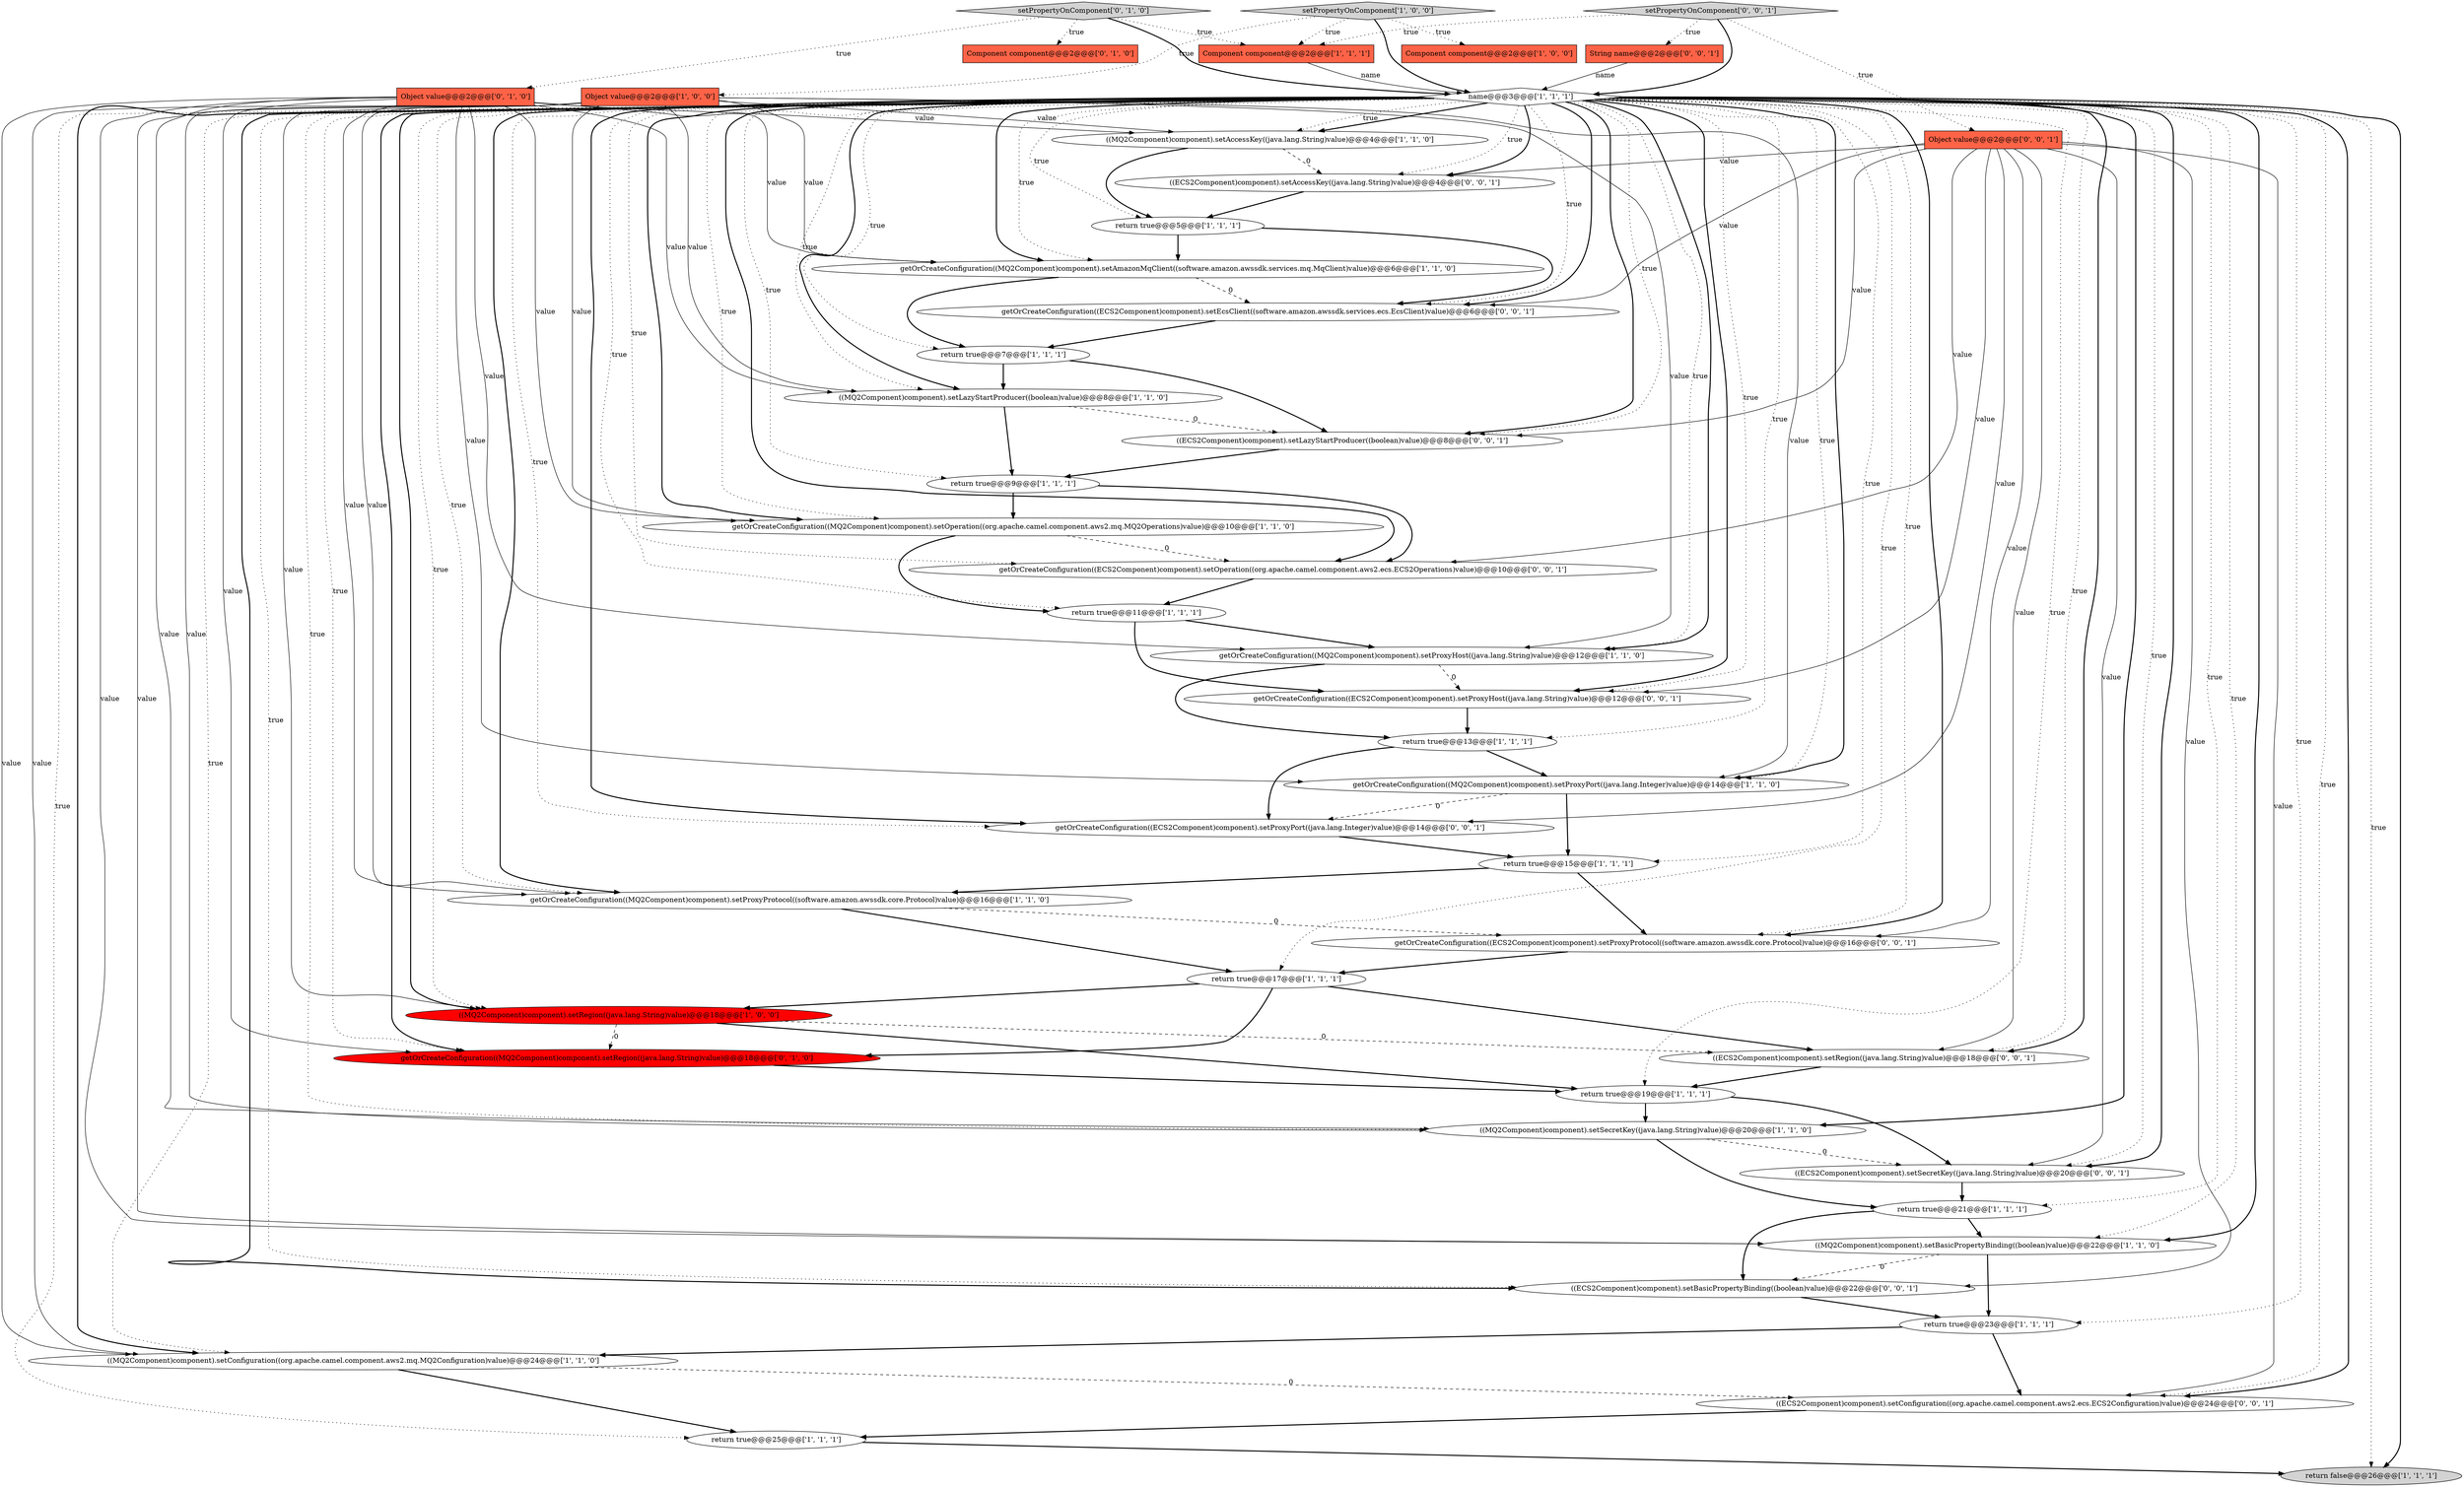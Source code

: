digraph {
4 [style = filled, label = "return true@@@17@@@['1', '1', '1']", fillcolor = white, shape = ellipse image = "AAA0AAABBB1BBB"];
11 [style = filled, label = "((MQ2Component)component).setSecretKey((java.lang.String)value)@@@20@@@['1', '1', '0']", fillcolor = white, shape = ellipse image = "AAA0AAABBB1BBB"];
22 [style = filled, label = "setPropertyOnComponent['1', '0', '0']", fillcolor = lightgray, shape = diamond image = "AAA0AAABBB1BBB"];
13 [style = filled, label = "((MQ2Component)component).setRegion((java.lang.String)value)@@@18@@@['1', '0', '0']", fillcolor = red, shape = ellipse image = "AAA1AAABBB1BBB"];
42 [style = filled, label = "getOrCreateConfiguration((ECS2Component)component).setProxyProtocol((software.amazon.awssdk.core.Protocol)value)@@@16@@@['0', '0', '1']", fillcolor = white, shape = ellipse image = "AAA0AAABBB3BBB"];
1 [style = filled, label = "return true@@@11@@@['1', '1', '1']", fillcolor = white, shape = ellipse image = "AAA0AAABBB1BBB"];
28 [style = filled, label = "getOrCreateConfiguration((MQ2Component)component).setRegion((java.lang.String)value)@@@18@@@['0', '1', '0']", fillcolor = red, shape = ellipse image = "AAA1AAABBB2BBB"];
17 [style = filled, label = "return true@@@25@@@['1', '1', '1']", fillcolor = white, shape = ellipse image = "AAA0AAABBB1BBB"];
18 [style = filled, label = "return false@@@26@@@['1', '1', '1']", fillcolor = lightgray, shape = ellipse image = "AAA0AAABBB1BBB"];
32 [style = filled, label = "((ECS2Component)component).setBasicPropertyBinding((boolean)value)@@@22@@@['0', '0', '1']", fillcolor = white, shape = ellipse image = "AAA0AAABBB3BBB"];
35 [style = filled, label = "getOrCreateConfiguration((ECS2Component)component).setProxyPort((java.lang.Integer)value)@@@14@@@['0', '0', '1']", fillcolor = white, shape = ellipse image = "AAA0AAABBB3BBB"];
21 [style = filled, label = "((MQ2Component)component).setConfiguration((org.apache.camel.component.aws2.mq.MQ2Configuration)value)@@@24@@@['1', '1', '0']", fillcolor = white, shape = ellipse image = "AAA0AAABBB1BBB"];
41 [style = filled, label = "((ECS2Component)component).setAccessKey((java.lang.String)value)@@@4@@@['0', '0', '1']", fillcolor = white, shape = ellipse image = "AAA0AAABBB3BBB"];
16 [style = filled, label = "getOrCreateConfiguration((MQ2Component)component).setProxyProtocol((software.amazon.awssdk.core.Protocol)value)@@@16@@@['1', '1', '0']", fillcolor = white, shape = ellipse image = "AAA0AAABBB1BBB"];
34 [style = filled, label = "getOrCreateConfiguration((ECS2Component)component).setOperation((org.apache.camel.component.aws2.ecs.ECS2Operations)value)@@@10@@@['0', '0', '1']", fillcolor = white, shape = ellipse image = "AAA0AAABBB3BBB"];
9 [style = filled, label = "Object value@@@2@@@['1', '0', '0']", fillcolor = tomato, shape = box image = "AAA0AAABBB1BBB"];
31 [style = filled, label = "Object value@@@2@@@['0', '1', '0']", fillcolor = tomato, shape = box image = "AAA0AAABBB2BBB"];
8 [style = filled, label = "return true@@@9@@@['1', '1', '1']", fillcolor = white, shape = ellipse image = "AAA0AAABBB1BBB"];
7 [style = filled, label = "return true@@@15@@@['1', '1', '1']", fillcolor = white, shape = ellipse image = "AAA0AAABBB1BBB"];
26 [style = filled, label = "return true@@@19@@@['1', '1', '1']", fillcolor = white, shape = ellipse image = "AAA0AAABBB1BBB"];
2 [style = filled, label = "Component component@@@2@@@['1', '0', '0']", fillcolor = tomato, shape = box image = "AAA0AAABBB1BBB"];
44 [style = filled, label = "((ECS2Component)component).setRegion((java.lang.String)value)@@@18@@@['0', '0', '1']", fillcolor = white, shape = ellipse image = "AAA0AAABBB3BBB"];
36 [style = filled, label = "Object value@@@2@@@['0', '0', '1']", fillcolor = tomato, shape = box image = "AAA0AAABBB3BBB"];
45 [style = filled, label = "((ECS2Component)component).setLazyStartProducer((boolean)value)@@@8@@@['0', '0', '1']", fillcolor = white, shape = ellipse image = "AAA0AAABBB3BBB"];
23 [style = filled, label = "Component component@@@2@@@['1', '1', '1']", fillcolor = tomato, shape = box image = "AAA0AAABBB1BBB"];
20 [style = filled, label = "getOrCreateConfiguration((MQ2Component)component).setProxyPort((java.lang.Integer)value)@@@14@@@['1', '1', '0']", fillcolor = white, shape = ellipse image = "AAA0AAABBB1BBB"];
24 [style = filled, label = "return true@@@23@@@['1', '1', '1']", fillcolor = white, shape = ellipse image = "AAA0AAABBB1BBB"];
12 [style = filled, label = "return true@@@5@@@['1', '1', '1']", fillcolor = white, shape = ellipse image = "AAA0AAABBB1BBB"];
43 [style = filled, label = "((ECS2Component)component).setSecretKey((java.lang.String)value)@@@20@@@['0', '0', '1']", fillcolor = white, shape = ellipse image = "AAA0AAABBB3BBB"];
14 [style = filled, label = "return true@@@13@@@['1', '1', '1']", fillcolor = white, shape = ellipse image = "AAA0AAABBB1BBB"];
30 [style = filled, label = "setPropertyOnComponent['0', '1', '0']", fillcolor = lightgray, shape = diamond image = "AAA0AAABBB2BBB"];
19 [style = filled, label = "getOrCreateConfiguration((MQ2Component)component).setProxyHost((java.lang.String)value)@@@12@@@['1', '1', '0']", fillcolor = white, shape = ellipse image = "AAA0AAABBB1BBB"];
39 [style = filled, label = "setPropertyOnComponent['0', '0', '1']", fillcolor = lightgray, shape = diamond image = "AAA0AAABBB3BBB"];
6 [style = filled, label = "getOrCreateConfiguration((MQ2Component)component).setOperation((org.apache.camel.component.aws2.mq.MQ2Operations)value)@@@10@@@['1', '1', '0']", fillcolor = white, shape = ellipse image = "AAA0AAABBB1BBB"];
33 [style = filled, label = "((ECS2Component)component).setConfiguration((org.apache.camel.component.aws2.ecs.ECS2Configuration)value)@@@24@@@['0', '0', '1']", fillcolor = white, shape = ellipse image = "AAA0AAABBB3BBB"];
29 [style = filled, label = "Component component@@@2@@@['0', '1', '0']", fillcolor = tomato, shape = box image = "AAA0AAABBB2BBB"];
37 [style = filled, label = "getOrCreateConfiguration((ECS2Component)component).setEcsClient((software.amazon.awssdk.services.ecs.EcsClient)value)@@@6@@@['0', '0', '1']", fillcolor = white, shape = ellipse image = "AAA0AAABBB3BBB"];
3 [style = filled, label = "getOrCreateConfiguration((MQ2Component)component).setAmazonMqClient((software.amazon.awssdk.services.mq.MqClient)value)@@@6@@@['1', '1', '0']", fillcolor = white, shape = ellipse image = "AAA0AAABBB1BBB"];
10 [style = filled, label = "((MQ2Component)component).setAccessKey((java.lang.String)value)@@@4@@@['1', '1', '0']", fillcolor = white, shape = ellipse image = "AAA0AAABBB1BBB"];
38 [style = filled, label = "getOrCreateConfiguration((ECS2Component)component).setProxyHost((java.lang.String)value)@@@12@@@['0', '0', '1']", fillcolor = white, shape = ellipse image = "AAA0AAABBB3BBB"];
25 [style = filled, label = "((MQ2Component)component).setLazyStartProducer((boolean)value)@@@8@@@['1', '1', '0']", fillcolor = white, shape = ellipse image = "AAA0AAABBB1BBB"];
40 [style = filled, label = "String name@@@2@@@['0', '0', '1']", fillcolor = tomato, shape = box image = "AAA0AAABBB3BBB"];
5 [style = filled, label = "return true@@@21@@@['1', '1', '1']", fillcolor = white, shape = ellipse image = "AAA0AAABBB1BBB"];
15 [style = filled, label = "return true@@@7@@@['1', '1', '1']", fillcolor = white, shape = ellipse image = "AAA0AAABBB1BBB"];
27 [style = filled, label = "name@@@3@@@['1', '1', '1']", fillcolor = white, shape = diamond image = "AAA0AAABBB1BBB"];
0 [style = filled, label = "((MQ2Component)component).setBasicPropertyBinding((boolean)value)@@@22@@@['1', '1', '0']", fillcolor = white, shape = ellipse image = "AAA0AAABBB1BBB"];
36->45 [style = solid, label="value"];
27->13 [style = bold, label=""];
9->10 [style = solid, label="value"];
27->14 [style = dotted, label="true"];
27->1 [style = dotted, label="true"];
27->32 [style = dotted, label="true"];
36->43 [style = solid, label="value"];
39->36 [style = dotted, label="true"];
27->38 [style = bold, label=""];
27->32 [style = bold, label=""];
14->35 [style = bold, label=""];
27->44 [style = dotted, label="true"];
15->25 [style = bold, label=""];
27->33 [style = dotted, label="true"];
27->28 [style = bold, label=""];
27->44 [style = bold, label=""];
8->6 [style = bold, label=""];
9->11 [style = solid, label="value"];
37->15 [style = bold, label=""];
9->3 [style = solid, label="value"];
6->34 [style = dashed, label="0"];
27->15 [style = dotted, label="true"];
27->19 [style = dotted, label="true"];
4->44 [style = bold, label=""];
26->11 [style = bold, label=""];
36->41 [style = solid, label="value"];
20->35 [style = dashed, label="0"];
10->41 [style = dashed, label="0"];
31->21 [style = solid, label="value"];
19->38 [style = dashed, label="0"];
36->42 [style = solid, label="value"];
5->0 [style = bold, label=""];
24->21 [style = bold, label=""];
10->12 [style = bold, label=""];
0->24 [style = bold, label=""];
7->16 [style = bold, label=""];
27->45 [style = bold, label=""];
9->21 [style = solid, label="value"];
11->43 [style = dashed, label="0"];
27->19 [style = bold, label=""];
9->13 [style = solid, label="value"];
27->33 [style = bold, label=""];
9->6 [style = solid, label="value"];
27->18 [style = dotted, label="true"];
27->35 [style = dotted, label="true"];
27->25 [style = bold, label=""];
9->20 [style = solid, label="value"];
35->7 [style = bold, label=""];
14->20 [style = bold, label=""];
1->38 [style = bold, label=""];
40->27 [style = solid, label="name"];
8->34 [style = bold, label=""];
27->25 [style = dotted, label="true"];
22->23 [style = dotted, label="true"];
23->27 [style = solid, label="name"];
27->0 [style = bold, label=""];
31->10 [style = solid, label="value"];
30->27 [style = bold, label=""];
36->37 [style = solid, label="value"];
27->41 [style = dotted, label="true"];
26->43 [style = bold, label=""];
27->8 [style = dotted, label="true"];
27->24 [style = dotted, label="true"];
31->25 [style = solid, label="value"];
27->21 [style = dotted, label="true"];
27->16 [style = bold, label=""];
12->37 [style = bold, label=""];
13->44 [style = dashed, label="0"];
13->28 [style = dashed, label="0"];
30->29 [style = dotted, label="true"];
27->11 [style = bold, label=""];
27->20 [style = dotted, label="true"];
36->33 [style = solid, label="value"];
30->23 [style = dotted, label="true"];
7->42 [style = bold, label=""];
39->40 [style = dotted, label="true"];
27->42 [style = dotted, label="true"];
31->16 [style = solid, label="value"];
22->9 [style = dotted, label="true"];
1->19 [style = bold, label=""];
20->7 [style = bold, label=""];
27->20 [style = bold, label=""];
31->19 [style = solid, label="value"];
36->35 [style = solid, label="value"];
27->45 [style = dotted, label="true"];
27->18 [style = bold, label=""];
27->43 [style = bold, label=""];
3->37 [style = dashed, label="0"];
36->44 [style = solid, label="value"];
4->13 [style = bold, label=""];
31->28 [style = solid, label="value"];
16->42 [style = dashed, label="0"];
27->38 [style = dotted, label="true"];
28->26 [style = bold, label=""];
27->13 [style = dotted, label="true"];
27->37 [style = dotted, label="true"];
27->4 [style = dotted, label="true"];
27->35 [style = bold, label=""];
5->32 [style = bold, label=""];
39->23 [style = dotted, label="true"];
6->1 [style = bold, label=""];
42->4 [style = bold, label=""];
31->6 [style = solid, label="value"];
9->16 [style = solid, label="value"];
11->5 [style = bold, label=""];
27->37 [style = bold, label=""];
24->33 [style = bold, label=""];
27->34 [style = bold, label=""];
19->14 [style = bold, label=""];
43->5 [style = bold, label=""];
13->26 [style = bold, label=""];
27->10 [style = bold, label=""];
45->8 [style = bold, label=""];
25->45 [style = dashed, label="0"];
12->3 [style = bold, label=""];
41->12 [style = bold, label=""];
31->20 [style = solid, label="value"];
27->17 [style = dotted, label="true"];
31->11 [style = solid, label="value"];
16->4 [style = bold, label=""];
27->21 [style = bold, label=""];
31->0 [style = solid, label="value"];
30->31 [style = dotted, label="true"];
33->17 [style = bold, label=""];
27->16 [style = dotted, label="true"];
9->19 [style = solid, label="value"];
27->5 [style = dotted, label="true"];
15->45 [style = bold, label=""];
27->43 [style = dotted, label="true"];
9->0 [style = solid, label="value"];
27->34 [style = dotted, label="true"];
34->1 [style = bold, label=""];
27->26 [style = dotted, label="true"];
0->32 [style = dashed, label="0"];
27->3 [style = bold, label=""];
27->10 [style = dotted, label="true"];
9->25 [style = solid, label="value"];
3->15 [style = bold, label=""];
36->32 [style = solid, label="value"];
39->27 [style = bold, label=""];
27->12 [style = dotted, label="true"];
36->38 [style = solid, label="value"];
27->6 [style = bold, label=""];
4->28 [style = bold, label=""];
27->11 [style = dotted, label="true"];
27->3 [style = dotted, label="true"];
22->2 [style = dotted, label="true"];
27->42 [style = bold, label=""];
38->14 [style = bold, label=""];
36->34 [style = solid, label="value"];
27->28 [style = dotted, label="true"];
27->7 [style = dotted, label="true"];
22->27 [style = bold, label=""];
27->0 [style = dotted, label="true"];
44->26 [style = bold, label=""];
21->33 [style = dashed, label="0"];
27->41 [style = bold, label=""];
25->8 [style = bold, label=""];
27->6 [style = dotted, label="true"];
32->24 [style = bold, label=""];
21->17 [style = bold, label=""];
17->18 [style = bold, label=""];
31->3 [style = solid, label="value"];
}
